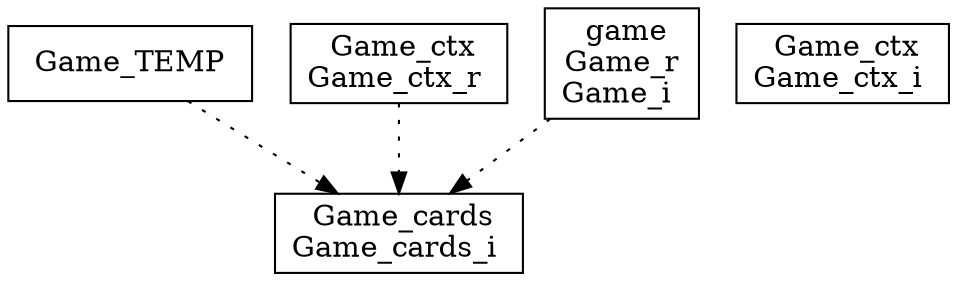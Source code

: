 digraph {
Game_TEMP [ label=" Game_TEMP " shape= box ]
Game_cards_i [ label=" Game_cards\nGame_cards_i " shape= box ]
Game_ctx_i [ label=" Game_ctx\nGame_ctx_i " shape= box ]
Game_ctx_r [ label=" Game_ctx\nGame_ctx_r " shape= box ]
Game_i [ label=" game\nGame_r\nGame_i " shape= box ]

"Game_TEMP" -> "Game_cards_i" [style= dotted ]
"Game_ctx_r" -> "Game_cards_i" [style= dotted ]
"Game_i" -> "Game_cards_i" [style= dotted ]
}
